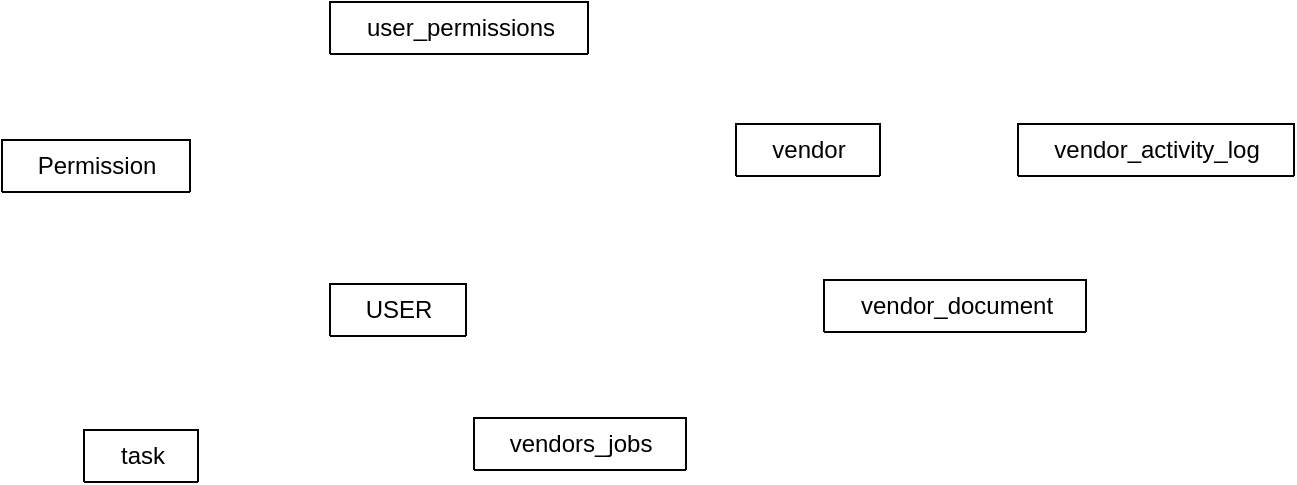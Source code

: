 <mxfile version="25.0.1">
  <diagram name="Page-1" id="tnQ678aVrlw4dm5YoUwT">
    <mxGraphModel dx="794" dy="384" grid="0" gridSize="10" guides="1" tooltips="1" connect="1" arrows="1" fold="1" page="1" pageScale="1" pageWidth="850" pageHeight="1100" background="none" math="0" shadow="0">
      <root>
        <mxCell id="0" />
        <mxCell id="1" parent="0" />
        <mxCell id="ZSYq4ZnVDpGivRZ-uzch-1" value="USER" style="swimlane;fontStyle=0;childLayout=stackLayout;horizontal=1;startSize=26;fillColor=none;horizontalStack=0;resizeParent=1;resizeParentMax=0;resizeLast=0;collapsible=1;marginBottom=0;html=1;" vertex="1" collapsed="1" parent="1">
          <mxGeometry x="273" y="176" width="68" height="26" as="geometry">
            <mxRectangle x="273" y="176" width="148" height="78" as="alternateBounds" />
          </mxGeometry>
        </mxCell>
        <mxCell id="ZSYq4ZnVDpGivRZ-uzch-2" value="id&lt;div&gt;Vendor_id (userTAB) (FK)&lt;/div&gt;" style="text;strokeColor=none;fillColor=none;align=left;verticalAlign=top;spacingLeft=4;spacingRight=4;overflow=hidden;rotatable=0;points=[[0,0.5],[1,0.5]];portConstraint=eastwest;whiteSpace=wrap;html=1;" vertex="1" parent="ZSYq4ZnVDpGivRZ-uzch-1">
          <mxGeometry y="26" width="148" height="52" as="geometry" />
        </mxCell>
        <mxCell id="ZSYq4ZnVDpGivRZ-uzch-5" style="edgeStyle=orthogonalEdgeStyle;rounded=0;orthogonalLoop=1;jettySize=auto;html=1;exitX=1;exitY=0.5;exitDx=0;exitDy=0;" edge="1" parent="ZSYq4ZnVDpGivRZ-uzch-1">
          <mxGeometry relative="1" as="geometry">
            <mxPoint x="116" y="65" as="sourcePoint" />
            <mxPoint x="116" y="65" as="targetPoint" />
          </mxGeometry>
        </mxCell>
        <mxCell id="ZSYq4ZnVDpGivRZ-uzch-7" value="Permission" style="swimlane;fontStyle=0;childLayout=stackLayout;horizontal=1;startSize=26;fillColor=none;horizontalStack=0;resizeParent=1;resizeParentMax=0;resizeLast=0;collapsible=1;marginBottom=0;html=1;" vertex="1" collapsed="1" parent="1">
          <mxGeometry x="109" y="104" width="94" height="26" as="geometry">
            <mxRectangle x="148" y="104" width="140" height="104" as="alternateBounds" />
          </mxGeometry>
        </mxCell>
        <mxCell id="ZSYq4ZnVDpGivRZ-uzch-8" value="id" style="text;strokeColor=none;fillColor=none;align=left;verticalAlign=top;spacingLeft=4;spacingRight=4;overflow=hidden;rotatable=0;points=[[0,0.5],[1,0.5]];portConstraint=eastwest;whiteSpace=wrap;html=1;" vertex="1" parent="ZSYq4ZnVDpGivRZ-uzch-7">
          <mxGeometry y="26" width="140" height="26" as="geometry" />
        </mxCell>
        <mxCell id="ZSYq4ZnVDpGivRZ-uzch-9" value="permission(varchar)" style="text;strokeColor=none;fillColor=none;align=left;verticalAlign=top;spacingLeft=4;spacingRight=4;overflow=hidden;rotatable=0;points=[[0,0.5],[1,0.5]];portConstraint=eastwest;whiteSpace=wrap;html=1;" vertex="1" parent="ZSYq4ZnVDpGivRZ-uzch-7">
          <mxGeometry y="52" width="140" height="26" as="geometry" />
        </mxCell>
        <mxCell id="ZSYq4ZnVDpGivRZ-uzch-10" value="type(varchar)&lt;div&gt;&lt;br&gt;&lt;/div&gt;" style="text;strokeColor=none;fillColor=none;align=left;verticalAlign=top;spacingLeft=4;spacingRight=4;overflow=hidden;rotatable=0;points=[[0,0.5],[1,0.5]];portConstraint=eastwest;whiteSpace=wrap;html=1;" vertex="1" parent="ZSYq4ZnVDpGivRZ-uzch-7">
          <mxGeometry y="78" width="140" height="26" as="geometry" />
        </mxCell>
        <mxCell id="ZSYq4ZnVDpGivRZ-uzch-11" value="user_permissions" style="swimlane;fontStyle=0;childLayout=stackLayout;horizontal=1;startSize=26;fillColor=none;horizontalStack=0;resizeParent=1;resizeParentMax=0;resizeLast=0;collapsible=1;marginBottom=0;html=1;" vertex="1" collapsed="1" parent="1">
          <mxGeometry x="273" y="35" width="129" height="26" as="geometry">
            <mxRectangle x="328" y="34" width="140" height="104" as="alternateBounds" />
          </mxGeometry>
        </mxCell>
        <mxCell id="ZSYq4ZnVDpGivRZ-uzch-12" value="id" style="text;strokeColor=none;fillColor=none;align=left;verticalAlign=top;spacingLeft=4;spacingRight=4;overflow=hidden;rotatable=0;points=[[0,0.5],[1,0.5]];portConstraint=eastwest;whiteSpace=wrap;html=1;" vertex="1" parent="ZSYq4ZnVDpGivRZ-uzch-11">
          <mxGeometry y="26" width="140" height="26" as="geometry" />
        </mxCell>
        <mxCell id="ZSYq4ZnVDpGivRZ-uzch-13" value="permission_id(FK)" style="text;strokeColor=none;fillColor=none;align=left;verticalAlign=top;spacingLeft=4;spacingRight=4;overflow=hidden;rotatable=0;points=[[0,0.5],[1,0.5]];portConstraint=eastwest;whiteSpace=wrap;html=1;" vertex="1" parent="ZSYq4ZnVDpGivRZ-uzch-11">
          <mxGeometry y="52" width="140" height="26" as="geometry" />
        </mxCell>
        <mxCell id="ZSYq4ZnVDpGivRZ-uzch-14" value="user_id(FK)" style="text;strokeColor=none;fillColor=none;align=left;verticalAlign=top;spacingLeft=4;spacingRight=4;overflow=hidden;rotatable=0;points=[[0,0.5],[1,0.5]];portConstraint=eastwest;whiteSpace=wrap;html=1;" vertex="1" parent="ZSYq4ZnVDpGivRZ-uzch-11">
          <mxGeometry y="78" width="140" height="26" as="geometry" />
        </mxCell>
        <mxCell id="ZSYq4ZnVDpGivRZ-uzch-15" value="vendor" style="swimlane;fontStyle=0;childLayout=stackLayout;horizontal=1;startSize=26;fillColor=none;horizontalStack=0;resizeParent=1;resizeParentMax=0;resizeLast=0;collapsible=1;marginBottom=0;html=1;" vertex="1" collapsed="1" parent="1">
          <mxGeometry x="476" y="96" width="72" height="26" as="geometry">
            <mxRectangle x="490" y="80" width="151" height="196" as="alternateBounds" />
          </mxGeometry>
        </mxCell>
        <mxCell id="ZSYq4ZnVDpGivRZ-uzch-16" value="id&lt;div&gt;user_id(FK)&lt;/div&gt;&lt;div&gt;registration_num(varchar)&lt;/div&gt;&lt;div&gt;name(varchar)&lt;/div&gt;&lt;div&gt;email(varchar)&lt;/div&gt;&lt;div&gt;notifiy_email(varchar)&lt;/div&gt;&lt;div&gt;phone(varchar)&lt;/div&gt;&lt;div&gt;address(varchar)&lt;/div&gt;&lt;div&gt;logo(varchar)&lt;/div&gt;&lt;div&gt;website(varchar)&lt;/div&gt;&lt;div&gt;Timestamps&lt;/div&gt;" style="text;strokeColor=none;fillColor=none;align=left;verticalAlign=top;spacingLeft=4;spacingRight=4;overflow=hidden;rotatable=0;points=[[0,0.5],[1,0.5]];portConstraint=eastwest;whiteSpace=wrap;html=1;" vertex="1" parent="ZSYq4ZnVDpGivRZ-uzch-15">
          <mxGeometry y="26" width="151" height="170" as="geometry" />
        </mxCell>
        <mxCell id="ZSYq4ZnVDpGivRZ-uzch-19" value="vendor_activity_log" style="swimlane;fontStyle=0;childLayout=stackLayout;horizontal=1;startSize=26;fillColor=none;horizontalStack=0;resizeParent=1;resizeParentMax=0;resizeLast=0;collapsible=1;marginBottom=0;html=1;" vertex="1" collapsed="1" parent="1">
          <mxGeometry x="617" y="96" width="138" height="26" as="geometry">
            <mxRectangle x="525" y="165" width="140" height="150" as="alternateBounds" />
          </mxGeometry>
        </mxCell>
        <mxCell id="ZSYq4ZnVDpGivRZ-uzch-20" value="id&lt;div&gt;user_id(FK)&lt;/div&gt;&lt;div&gt;vendor_id(FK)&lt;/div&gt;&lt;div&gt;subject_type----&lt;/div&gt;&lt;div&gt;subject_id------&lt;/div&gt;&lt;div&gt;status (varchar)&lt;/div&gt;&lt;div&gt;data&amp;nbsp; ( longtext)&lt;/div&gt;&lt;div style=&quot;line-height: 140%;&quot;&gt;Timestamp&lt;/div&gt;" style="text;strokeColor=none;fillColor=none;align=left;verticalAlign=top;spacingLeft=4;spacingRight=4;overflow=hidden;rotatable=0;points=[[0,0.5],[1,0.5]];portConstraint=eastwest;whiteSpace=wrap;html=1;" vertex="1" parent="ZSYq4ZnVDpGivRZ-uzch-19">
          <mxGeometry y="26" width="140" height="124" as="geometry" />
        </mxCell>
        <mxCell id="ZSYq4ZnVDpGivRZ-uzch-23" value="vendor_document" style="swimlane;fontStyle=0;childLayout=stackLayout;horizontal=1;startSize=26;fillColor=none;horizontalStack=0;resizeParent=1;resizeParentMax=0;resizeLast=0;collapsible=1;marginBottom=0;html=1;" vertex="1" collapsed="1" parent="1">
          <mxGeometry x="520" y="174" width="131" height="26" as="geometry">
            <mxRectangle x="416" y="177" width="143" height="153" as="alternateBounds" />
          </mxGeometry>
        </mxCell>
        <mxCell id="ZSYq4ZnVDpGivRZ-uzch-24" value="id&lt;div&gt;admin_id(user_tab)(FK)&lt;/div&gt;&lt;div&gt;vendor_id(FK)&lt;/div&gt;&lt;div&gt;name(varchar)&lt;/div&gt;&lt;div&gt;path(varchar)&lt;/div&gt;&lt;div&gt;type(varchar)&lt;/div&gt;&lt;div&gt;size (bigint 20)&lt;/div&gt;&lt;div&gt;Timestamps&lt;/div&gt;" style="text;strokeColor=none;fillColor=none;align=left;verticalAlign=top;spacingLeft=4;spacingRight=4;overflow=hidden;rotatable=0;points=[[0,0.5],[1,0.5]];portConstraint=eastwest;whiteSpace=wrap;html=1;" vertex="1" parent="ZSYq4ZnVDpGivRZ-uzch-23">
          <mxGeometry y="26" width="143" height="127" as="geometry" />
        </mxCell>
        <mxCell id="ZSYq4ZnVDpGivRZ-uzch-27" value="vendors_jobs" style="swimlane;fontStyle=0;childLayout=stackLayout;horizontal=1;startSize=26;fillColor=none;horizontalStack=0;resizeParent=1;resizeParentMax=0;resizeLast=0;collapsible=1;marginBottom=0;html=1;" vertex="1" collapsed="1" parent="1">
          <mxGeometry x="345" y="243" width="106" height="26" as="geometry">
            <mxRectangle x="345" y="243" width="198" height="558" as="alternateBounds" />
          </mxGeometry>
        </mxCell>
        <mxCell id="ZSYq4ZnVDpGivRZ-uzch-28" value="id&lt;div&gt;vendor_id(userTab)FK&lt;/div&gt;&lt;div&gt;job_owner_id(userTAB)FK&lt;/div&gt;&lt;div&gt;customer_id (FK)&lt;/div&gt;&lt;div&gt;job_uni_id (varchar)&lt;/div&gt;&lt;div&gt;job_title(varchar)&lt;/div&gt;&lt;div&gt;job_description(varchar)&lt;/div&gt;&lt;div&gt;office_note(varchar)&lt;/div&gt;&lt;div&gt;staf_note(varchar)&lt;/div&gt;&lt;div&gt;customer_name(varchar)&lt;/div&gt;&lt;div&gt;number_of_staf (int)&lt;/div&gt;&lt;div&gt;assigned_staf (int)&lt;/div&gt;&lt;div&gt;assigned_equipment(int)&lt;/div&gt;&lt;div&gt;assigned_contract(int)&lt;/div&gt;&lt;div&gt;hours_booked (varchar)&lt;/div&gt;&lt;div&gt;start_date_time (Timestamp)&lt;/div&gt;&lt;div&gt;completed_at (timestamp)&lt;/div&gt;&lt;div&gt;address (varchar)&lt;/div&gt;&lt;div&gt;location (varchar)&lt;/div&gt;&lt;div&gt;secondary_loca (varchar)&lt;/div&gt;&lt;div&gt;secondary_address (varchar)&lt;/div&gt;&lt;div&gt;latitude (varchar)&lt;/div&gt;&lt;div&gt;longitude (varchar)&lt;/div&gt;&lt;div&gt;secondary_lattude (varchar)&lt;/div&gt;&lt;div&gt;secondary_longitude (varchar)&lt;/div&gt;&lt;div&gt;&amp;nbsp;repeate_days (varchar)&lt;/div&gt;&lt;div&gt;resource_description (varchar)&lt;/div&gt;&lt;div&gt;signatory_docum (varchar)&lt;/div&gt;&lt;div&gt;status (int)&lt;/div&gt;&lt;div&gt;isparent (int)&lt;/div&gt;&lt;div&gt;notes (varchar)&lt;/div&gt;&lt;div&gt;job_complete_photo (varchar)&lt;/div&gt;&lt;div&gt;activity (varchar)&lt;/div&gt;&lt;div&gt;staf_roles (varchar)&lt;/div&gt;&lt;div&gt;authrized_person (varchar)&lt;/div&gt;&lt;div&gt;Timestamps&lt;/div&gt;" style="text;strokeColor=none;fillColor=none;align=left;verticalAlign=top;spacingLeft=4;spacingRight=4;overflow=hidden;rotatable=0;points=[[0,0.5],[1,0.5]];portConstraint=eastwest;whiteSpace=wrap;html=1;" vertex="1" parent="ZSYq4ZnVDpGivRZ-uzch-27">
          <mxGeometry y="26" width="198" height="532" as="geometry" />
        </mxCell>
        <mxCell id="ZSYq4ZnVDpGivRZ-uzch-31" value="task" style="swimlane;fontStyle=0;childLayout=stackLayout;horizontal=1;startSize=26;fillColor=none;horizontalStack=0;resizeParent=1;resizeParentMax=0;resizeLast=0;collapsible=1;marginBottom=0;html=1;" vertex="1" collapsed="1" parent="1">
          <mxGeometry x="150" y="249" width="57" height="26" as="geometry">
            <mxRectangle x="537" y="7" width="140" height="149" as="alternateBounds" />
          </mxGeometry>
        </mxCell>
        <mxCell id="ZSYq4ZnVDpGivRZ-uzch-32" value="id&lt;div&gt;vendor_id (userTAB) FK&lt;/div&gt;&lt;div&gt;title&lt;/div&gt;&lt;div&gt;description&lt;/div&gt;&lt;div&gt;priority&lt;/div&gt;&lt;div&gt;status (int)&lt;/div&gt;&lt;div&gt;due_date (timestamps)&lt;/div&gt;&lt;div&gt;Timestamps&lt;/div&gt;" style="text;strokeColor=none;fillColor=none;align=left;verticalAlign=top;spacingLeft=4;spacingRight=4;overflow=hidden;rotatable=0;points=[[0,0.5],[1,0.5]];portConstraint=eastwest;whiteSpace=wrap;html=1;" vertex="1" parent="ZSYq4ZnVDpGivRZ-uzch-31">
          <mxGeometry y="26" width="140" height="123" as="geometry" />
        </mxCell>
      </root>
    </mxGraphModel>
  </diagram>
</mxfile>
